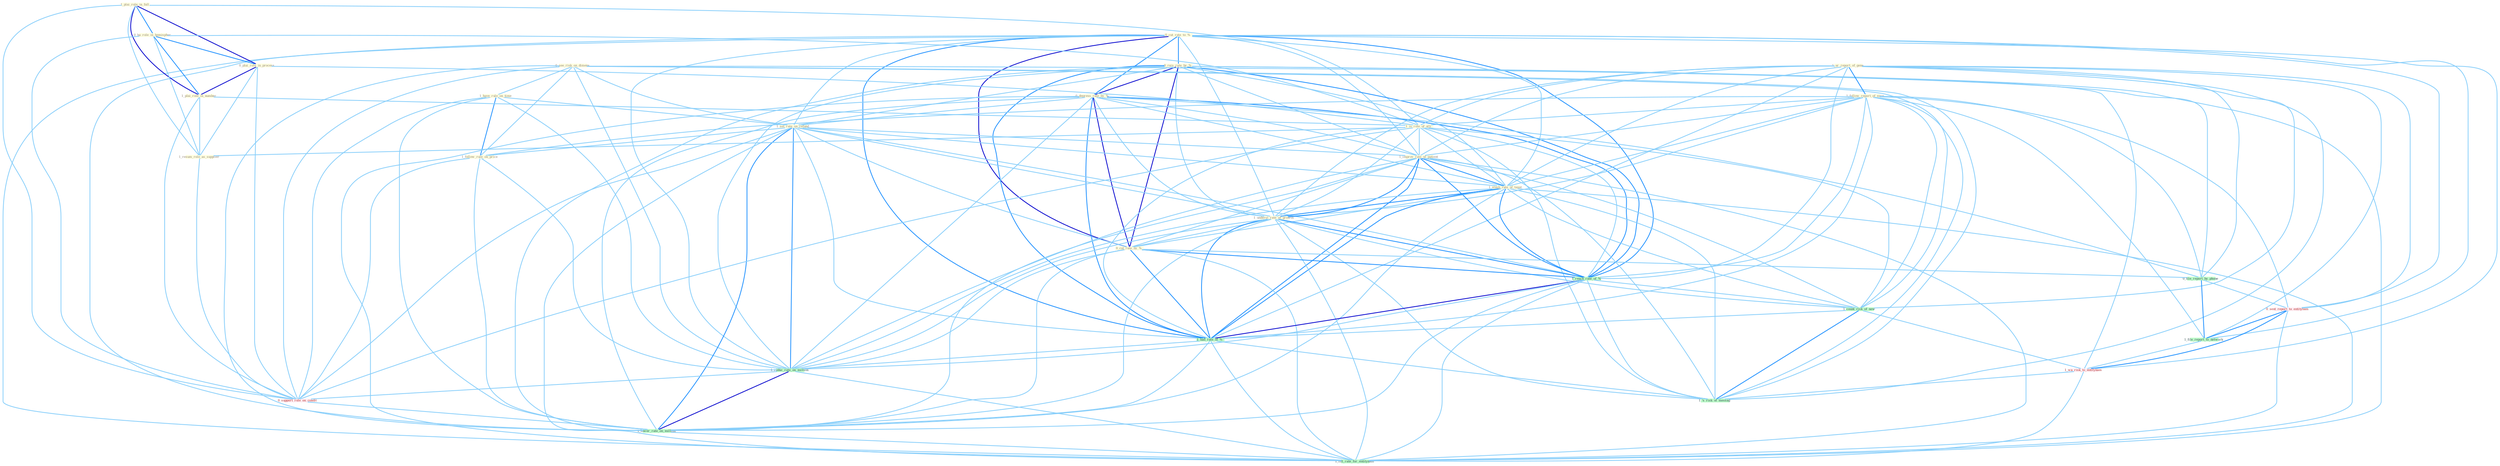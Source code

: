 Graph G{ 
    node
    [shape=polygon,style=filled,width=.5,height=.06,color="#BDFCC9",fixedsize=true,fontsize=4,
    fontcolor="#2f4f4f"];
    {node
    [color="#ffffe0", fontcolor="#8b7d6b"] "0_cut_rate_to_% " "1_plai_role_in_fall " "0_ha_role_in_hemispher " "0_rais_rate_by_% " "0_see_risk_on_dimens " "1_have_rule_on_time " "0_depress_rate_by_% " "0_plai_role_in_process " "1_ar_report_of_gene " "1_set_rate_on_refund " "1_plai_role_in_number " "1_follow_report_of_earn " "1_is_role_of_alli " "1_resum_role_as_supplier " "1_improv_rate_of_patient " "1_follow_rule_on_price " "1_slash_rate_of_taxat " "1_underst_rate_of_growth " "0_cut_rate_by_% "}
{node [color="#fff0f5", fontcolor="#b22222"] "0_sent_report_to_entitynam " "1_wa_risk_to_entitynam " "0_support_role_on_condit "}
edge [color="#B0E2FF"];

	"0_cut_rate_to_% " -- "0_rais_rate_by_% " [w="2", color="#1e90ff" , len=0.8];
	"0_cut_rate_to_% " -- "0_depress_rate_by_% " [w="2", color="#1e90ff" , len=0.8];
	"0_cut_rate_to_% " -- "1_set_rate_on_refund " [w="1", color="#87cefa" ];
	"0_cut_rate_to_% " -- "1_improv_rate_of_patient " [w="1", color="#87cefa" ];
	"0_cut_rate_to_% " -- "1_slash_rate_of_taxat " [w="1", color="#87cefa" ];
	"0_cut_rate_to_% " -- "1_underst_rate_of_growth " [w="1", color="#87cefa" ];
	"0_cut_rate_to_% " -- "0_cut_rate_by_% " [w="3", color="#0000cd" , len=0.6];
	"0_cut_rate_to_% " -- "1_reach_rate_of_% " [w="2", color="#1e90ff" , len=0.8];
	"0_cut_rate_to_% " -- "1_had_rate_of_% " [w="2", color="#1e90ff" , len=0.8];
	"0_cut_rate_to_% " -- "0_sent_report_to_entitynam " [w="1", color="#87cefa" ];
	"0_cut_rate_to_% " -- "1_file_report_to_network " [w="1", color="#87cefa" ];
	"0_cut_rate_to_% " -- "1_reduc_rate_on_million " [w="1", color="#87cefa" ];
	"0_cut_rate_to_% " -- "1_wa_risk_to_entitynam " [w="1", color="#87cefa" ];
	"0_cut_rate_to_% " -- "1_lower_rate_on_million " [w="1", color="#87cefa" ];
	"0_cut_rate_to_% " -- "1_lift_rate_for_entitynam " [w="1", color="#87cefa" ];
	"1_plai_role_in_fall " -- "0_ha_role_in_hemispher " [w="2", color="#1e90ff" , len=0.8];
	"1_plai_role_in_fall " -- "0_plai_role_in_process " [w="3", color="#0000cd" , len=0.6];
	"1_plai_role_in_fall " -- "1_plai_role_in_number " [w="3", color="#0000cd" , len=0.6];
	"1_plai_role_in_fall " -- "1_is_role_of_alli " [w="1", color="#87cefa" ];
	"1_plai_role_in_fall " -- "1_resum_role_as_supplier " [w="1", color="#87cefa" ];
	"1_plai_role_in_fall " -- "0_support_role_on_condit " [w="1", color="#87cefa" ];
	"0_ha_role_in_hemispher " -- "0_plai_role_in_process " [w="2", color="#1e90ff" , len=0.8];
	"0_ha_role_in_hemispher " -- "1_plai_role_in_number " [w="2", color="#1e90ff" , len=0.8];
	"0_ha_role_in_hemispher " -- "1_is_role_of_alli " [w="1", color="#87cefa" ];
	"0_ha_role_in_hemispher " -- "1_resum_role_as_supplier " [w="1", color="#87cefa" ];
	"0_ha_role_in_hemispher " -- "0_support_role_on_condit " [w="1", color="#87cefa" ];
	"0_rais_rate_by_% " -- "0_depress_rate_by_% " [w="3", color="#0000cd" , len=0.6];
	"0_rais_rate_by_% " -- "1_set_rate_on_refund " [w="1", color="#87cefa" ];
	"0_rais_rate_by_% " -- "1_improv_rate_of_patient " [w="1", color="#87cefa" ];
	"0_rais_rate_by_% " -- "1_slash_rate_of_taxat " [w="1", color="#87cefa" ];
	"0_rais_rate_by_% " -- "1_underst_rate_of_growth " [w="1", color="#87cefa" ];
	"0_rais_rate_by_% " -- "0_cut_rate_by_% " [w="3", color="#0000cd" , len=0.6];
	"0_rais_rate_by_% " -- "1_reach_rate_of_% " [w="2", color="#1e90ff" , len=0.8];
	"0_rais_rate_by_% " -- "0_file_report_by_phone " [w="1", color="#87cefa" ];
	"0_rais_rate_by_% " -- "1_had_rate_of_% " [w="2", color="#1e90ff" , len=0.8];
	"0_rais_rate_by_% " -- "1_reduc_rate_on_million " [w="1", color="#87cefa" ];
	"0_rais_rate_by_% " -- "1_lower_rate_on_million " [w="1", color="#87cefa" ];
	"0_rais_rate_by_% " -- "1_lift_rate_for_entitynam " [w="1", color="#87cefa" ];
	"0_see_risk_on_dimens " -- "1_have_rule_on_time " [w="1", color="#87cefa" ];
	"0_see_risk_on_dimens " -- "1_set_rate_on_refund " [w="1", color="#87cefa" ];
	"0_see_risk_on_dimens " -- "1_follow_rule_on_price " [w="1", color="#87cefa" ];
	"0_see_risk_on_dimens " -- "1_count_risk_of_new " [w="1", color="#87cefa" ];
	"0_see_risk_on_dimens " -- "1_reduc_rate_on_million " [w="1", color="#87cefa" ];
	"0_see_risk_on_dimens " -- "1_wa_risk_to_entitynam " [w="1", color="#87cefa" ];
	"0_see_risk_on_dimens " -- "0_support_role_on_condit " [w="1", color="#87cefa" ];
	"0_see_risk_on_dimens " -- "1_'s_risk_of_messag " [w="1", color="#87cefa" ];
	"0_see_risk_on_dimens " -- "1_lower_rate_on_million " [w="1", color="#87cefa" ];
	"1_have_rule_on_time " -- "1_set_rate_on_refund " [w="1", color="#87cefa" ];
	"1_have_rule_on_time " -- "1_follow_rule_on_price " [w="2", color="#1e90ff" , len=0.8];
	"1_have_rule_on_time " -- "1_reduc_rate_on_million " [w="1", color="#87cefa" ];
	"1_have_rule_on_time " -- "0_support_role_on_condit " [w="1", color="#87cefa" ];
	"1_have_rule_on_time " -- "1_lower_rate_on_million " [w="1", color="#87cefa" ];
	"0_depress_rate_by_% " -- "1_set_rate_on_refund " [w="1", color="#87cefa" ];
	"0_depress_rate_by_% " -- "1_improv_rate_of_patient " [w="1", color="#87cefa" ];
	"0_depress_rate_by_% " -- "1_slash_rate_of_taxat " [w="1", color="#87cefa" ];
	"0_depress_rate_by_% " -- "1_underst_rate_of_growth " [w="1", color="#87cefa" ];
	"0_depress_rate_by_% " -- "0_cut_rate_by_% " [w="3", color="#0000cd" , len=0.6];
	"0_depress_rate_by_% " -- "1_reach_rate_of_% " [w="2", color="#1e90ff" , len=0.8];
	"0_depress_rate_by_% " -- "0_file_report_by_phone " [w="1", color="#87cefa" ];
	"0_depress_rate_by_% " -- "1_had_rate_of_% " [w="2", color="#1e90ff" , len=0.8];
	"0_depress_rate_by_% " -- "1_reduc_rate_on_million " [w="1", color="#87cefa" ];
	"0_depress_rate_by_% " -- "1_lower_rate_on_million " [w="1", color="#87cefa" ];
	"0_depress_rate_by_% " -- "1_lift_rate_for_entitynam " [w="1", color="#87cefa" ];
	"0_plai_role_in_process " -- "1_plai_role_in_number " [w="3", color="#0000cd" , len=0.6];
	"0_plai_role_in_process " -- "1_is_role_of_alli " [w="1", color="#87cefa" ];
	"0_plai_role_in_process " -- "1_resum_role_as_supplier " [w="1", color="#87cefa" ];
	"0_plai_role_in_process " -- "0_support_role_on_condit " [w="1", color="#87cefa" ];
	"1_ar_report_of_gene " -- "1_follow_report_of_earn " [w="2", color="#1e90ff" , len=0.8];
	"1_ar_report_of_gene " -- "1_is_role_of_alli " [w="1", color="#87cefa" ];
	"1_ar_report_of_gene " -- "1_improv_rate_of_patient " [w="1", color="#87cefa" ];
	"1_ar_report_of_gene " -- "1_slash_rate_of_taxat " [w="1", color="#87cefa" ];
	"1_ar_report_of_gene " -- "1_underst_rate_of_growth " [w="1", color="#87cefa" ];
	"1_ar_report_of_gene " -- "1_reach_rate_of_% " [w="1", color="#87cefa" ];
	"1_ar_report_of_gene " -- "0_file_report_by_phone " [w="1", color="#87cefa" ];
	"1_ar_report_of_gene " -- "1_count_risk_of_new " [w="1", color="#87cefa" ];
	"1_ar_report_of_gene " -- "1_had_rate_of_% " [w="1", color="#87cefa" ];
	"1_ar_report_of_gene " -- "0_sent_report_to_entitynam " [w="1", color="#87cefa" ];
	"1_ar_report_of_gene " -- "1_file_report_to_network " [w="1", color="#87cefa" ];
	"1_ar_report_of_gene " -- "1_'s_risk_of_messag " [w="1", color="#87cefa" ];
	"1_set_rate_on_refund " -- "1_improv_rate_of_patient " [w="1", color="#87cefa" ];
	"1_set_rate_on_refund " -- "1_follow_rule_on_price " [w="1", color="#87cefa" ];
	"1_set_rate_on_refund " -- "1_slash_rate_of_taxat " [w="1", color="#87cefa" ];
	"1_set_rate_on_refund " -- "1_underst_rate_of_growth " [w="1", color="#87cefa" ];
	"1_set_rate_on_refund " -- "0_cut_rate_by_% " [w="1", color="#87cefa" ];
	"1_set_rate_on_refund " -- "1_reach_rate_of_% " [w="1", color="#87cefa" ];
	"1_set_rate_on_refund " -- "1_had_rate_of_% " [w="1", color="#87cefa" ];
	"1_set_rate_on_refund " -- "1_reduc_rate_on_million " [w="2", color="#1e90ff" , len=0.8];
	"1_set_rate_on_refund " -- "0_support_role_on_condit " [w="1", color="#87cefa" ];
	"1_set_rate_on_refund " -- "1_lower_rate_on_million " [w="2", color="#1e90ff" , len=0.8];
	"1_set_rate_on_refund " -- "1_lift_rate_for_entitynam " [w="1", color="#87cefa" ];
	"1_plai_role_in_number " -- "1_is_role_of_alli " [w="1", color="#87cefa" ];
	"1_plai_role_in_number " -- "1_resum_role_as_supplier " [w="1", color="#87cefa" ];
	"1_plai_role_in_number " -- "0_support_role_on_condit " [w="1", color="#87cefa" ];
	"1_follow_report_of_earn " -- "1_is_role_of_alli " [w="1", color="#87cefa" ];
	"1_follow_report_of_earn " -- "1_improv_rate_of_patient " [w="1", color="#87cefa" ];
	"1_follow_report_of_earn " -- "1_follow_rule_on_price " [w="1", color="#87cefa" ];
	"1_follow_report_of_earn " -- "1_slash_rate_of_taxat " [w="1", color="#87cefa" ];
	"1_follow_report_of_earn " -- "1_underst_rate_of_growth " [w="1", color="#87cefa" ];
	"1_follow_report_of_earn " -- "1_reach_rate_of_% " [w="1", color="#87cefa" ];
	"1_follow_report_of_earn " -- "0_file_report_by_phone " [w="1", color="#87cefa" ];
	"1_follow_report_of_earn " -- "1_count_risk_of_new " [w="1", color="#87cefa" ];
	"1_follow_report_of_earn " -- "1_had_rate_of_% " [w="1", color="#87cefa" ];
	"1_follow_report_of_earn " -- "0_sent_report_to_entitynam " [w="1", color="#87cefa" ];
	"1_follow_report_of_earn " -- "1_file_report_to_network " [w="1", color="#87cefa" ];
	"1_follow_report_of_earn " -- "1_'s_risk_of_messag " [w="1", color="#87cefa" ];
	"1_is_role_of_alli " -- "1_resum_role_as_supplier " [w="1", color="#87cefa" ];
	"1_is_role_of_alli " -- "1_improv_rate_of_patient " [w="1", color="#87cefa" ];
	"1_is_role_of_alli " -- "1_slash_rate_of_taxat " [w="1", color="#87cefa" ];
	"1_is_role_of_alli " -- "1_underst_rate_of_growth " [w="1", color="#87cefa" ];
	"1_is_role_of_alli " -- "1_reach_rate_of_% " [w="1", color="#87cefa" ];
	"1_is_role_of_alli " -- "1_count_risk_of_new " [w="1", color="#87cefa" ];
	"1_is_role_of_alli " -- "1_had_rate_of_% " [w="1", color="#87cefa" ];
	"1_is_role_of_alli " -- "0_support_role_on_condit " [w="1", color="#87cefa" ];
	"1_is_role_of_alli " -- "1_'s_risk_of_messag " [w="1", color="#87cefa" ];
	"1_resum_role_as_supplier " -- "0_support_role_on_condit " [w="1", color="#87cefa" ];
	"1_improv_rate_of_patient " -- "1_slash_rate_of_taxat " [w="2", color="#1e90ff" , len=0.8];
	"1_improv_rate_of_patient " -- "1_underst_rate_of_growth " [w="2", color="#1e90ff" , len=0.8];
	"1_improv_rate_of_patient " -- "0_cut_rate_by_% " [w="1", color="#87cefa" ];
	"1_improv_rate_of_patient " -- "1_reach_rate_of_% " [w="2", color="#1e90ff" , len=0.8];
	"1_improv_rate_of_patient " -- "1_count_risk_of_new " [w="1", color="#87cefa" ];
	"1_improv_rate_of_patient " -- "1_had_rate_of_% " [w="2", color="#1e90ff" , len=0.8];
	"1_improv_rate_of_patient " -- "1_reduc_rate_on_million " [w="1", color="#87cefa" ];
	"1_improv_rate_of_patient " -- "1_'s_risk_of_messag " [w="1", color="#87cefa" ];
	"1_improv_rate_of_patient " -- "1_lower_rate_on_million " [w="1", color="#87cefa" ];
	"1_improv_rate_of_patient " -- "1_lift_rate_for_entitynam " [w="1", color="#87cefa" ];
	"1_follow_rule_on_price " -- "1_reduc_rate_on_million " [w="1", color="#87cefa" ];
	"1_follow_rule_on_price " -- "0_support_role_on_condit " [w="1", color="#87cefa" ];
	"1_follow_rule_on_price " -- "1_lower_rate_on_million " [w="1", color="#87cefa" ];
	"1_slash_rate_of_taxat " -- "1_underst_rate_of_growth " [w="2", color="#1e90ff" , len=0.8];
	"1_slash_rate_of_taxat " -- "0_cut_rate_by_% " [w="1", color="#87cefa" ];
	"1_slash_rate_of_taxat " -- "1_reach_rate_of_% " [w="2", color="#1e90ff" , len=0.8];
	"1_slash_rate_of_taxat " -- "1_count_risk_of_new " [w="1", color="#87cefa" ];
	"1_slash_rate_of_taxat " -- "1_had_rate_of_% " [w="2", color="#1e90ff" , len=0.8];
	"1_slash_rate_of_taxat " -- "1_reduc_rate_on_million " [w="1", color="#87cefa" ];
	"1_slash_rate_of_taxat " -- "1_'s_risk_of_messag " [w="1", color="#87cefa" ];
	"1_slash_rate_of_taxat " -- "1_lower_rate_on_million " [w="1", color="#87cefa" ];
	"1_slash_rate_of_taxat " -- "1_lift_rate_for_entitynam " [w="1", color="#87cefa" ];
	"1_underst_rate_of_growth " -- "0_cut_rate_by_% " [w="1", color="#87cefa" ];
	"1_underst_rate_of_growth " -- "1_reach_rate_of_% " [w="2", color="#1e90ff" , len=0.8];
	"1_underst_rate_of_growth " -- "1_count_risk_of_new " [w="1", color="#87cefa" ];
	"1_underst_rate_of_growth " -- "1_had_rate_of_% " [w="2", color="#1e90ff" , len=0.8];
	"1_underst_rate_of_growth " -- "1_reduc_rate_on_million " [w="1", color="#87cefa" ];
	"1_underst_rate_of_growth " -- "1_'s_risk_of_messag " [w="1", color="#87cefa" ];
	"1_underst_rate_of_growth " -- "1_lower_rate_on_million " [w="1", color="#87cefa" ];
	"1_underst_rate_of_growth " -- "1_lift_rate_for_entitynam " [w="1", color="#87cefa" ];
	"0_cut_rate_by_% " -- "1_reach_rate_of_% " [w="2", color="#1e90ff" , len=0.8];
	"0_cut_rate_by_% " -- "0_file_report_by_phone " [w="1", color="#87cefa" ];
	"0_cut_rate_by_% " -- "1_had_rate_of_% " [w="2", color="#1e90ff" , len=0.8];
	"0_cut_rate_by_% " -- "1_reduc_rate_on_million " [w="1", color="#87cefa" ];
	"0_cut_rate_by_% " -- "1_lower_rate_on_million " [w="1", color="#87cefa" ];
	"0_cut_rate_by_% " -- "1_lift_rate_for_entitynam " [w="1", color="#87cefa" ];
	"1_reach_rate_of_% " -- "1_count_risk_of_new " [w="1", color="#87cefa" ];
	"1_reach_rate_of_% " -- "1_had_rate_of_% " [w="3", color="#0000cd" , len=0.6];
	"1_reach_rate_of_% " -- "1_reduc_rate_on_million " [w="1", color="#87cefa" ];
	"1_reach_rate_of_% " -- "1_'s_risk_of_messag " [w="1", color="#87cefa" ];
	"1_reach_rate_of_% " -- "1_lower_rate_on_million " [w="1", color="#87cefa" ];
	"1_reach_rate_of_% " -- "1_lift_rate_for_entitynam " [w="1", color="#87cefa" ];
	"0_file_report_by_phone " -- "0_sent_report_to_entitynam " [w="1", color="#87cefa" ];
	"0_file_report_by_phone " -- "1_file_report_to_network " [w="2", color="#1e90ff" , len=0.8];
	"1_count_risk_of_new " -- "1_had_rate_of_% " [w="1", color="#87cefa" ];
	"1_count_risk_of_new " -- "1_wa_risk_to_entitynam " [w="1", color="#87cefa" ];
	"1_count_risk_of_new " -- "1_'s_risk_of_messag " [w="2", color="#1e90ff" , len=0.8];
	"1_had_rate_of_% " -- "1_reduc_rate_on_million " [w="1", color="#87cefa" ];
	"1_had_rate_of_% " -- "1_'s_risk_of_messag " [w="1", color="#87cefa" ];
	"1_had_rate_of_% " -- "1_lower_rate_on_million " [w="1", color="#87cefa" ];
	"1_had_rate_of_% " -- "1_lift_rate_for_entitynam " [w="1", color="#87cefa" ];
	"0_sent_report_to_entitynam " -- "1_file_report_to_network " [w="2", color="#1e90ff" , len=0.8];
	"0_sent_report_to_entitynam " -- "1_wa_risk_to_entitynam " [w="2", color="#1e90ff" , len=0.8];
	"0_sent_report_to_entitynam " -- "1_lift_rate_for_entitynam " [w="1", color="#87cefa" ];
	"1_file_report_to_network " -- "1_wa_risk_to_entitynam " [w="1", color="#87cefa" ];
	"1_reduc_rate_on_million " -- "0_support_role_on_condit " [w="1", color="#87cefa" ];
	"1_reduc_rate_on_million " -- "1_lower_rate_on_million " [w="3", color="#0000cd" , len=0.6];
	"1_reduc_rate_on_million " -- "1_lift_rate_for_entitynam " [w="1", color="#87cefa" ];
	"1_wa_risk_to_entitynam " -- "1_'s_risk_of_messag " [w="1", color="#87cefa" ];
	"1_wa_risk_to_entitynam " -- "1_lift_rate_for_entitynam " [w="1", color="#87cefa" ];
	"0_support_role_on_condit " -- "1_lower_rate_on_million " [w="1", color="#87cefa" ];
	"1_lower_rate_on_million " -- "1_lift_rate_for_entitynam " [w="1", color="#87cefa" ];
}